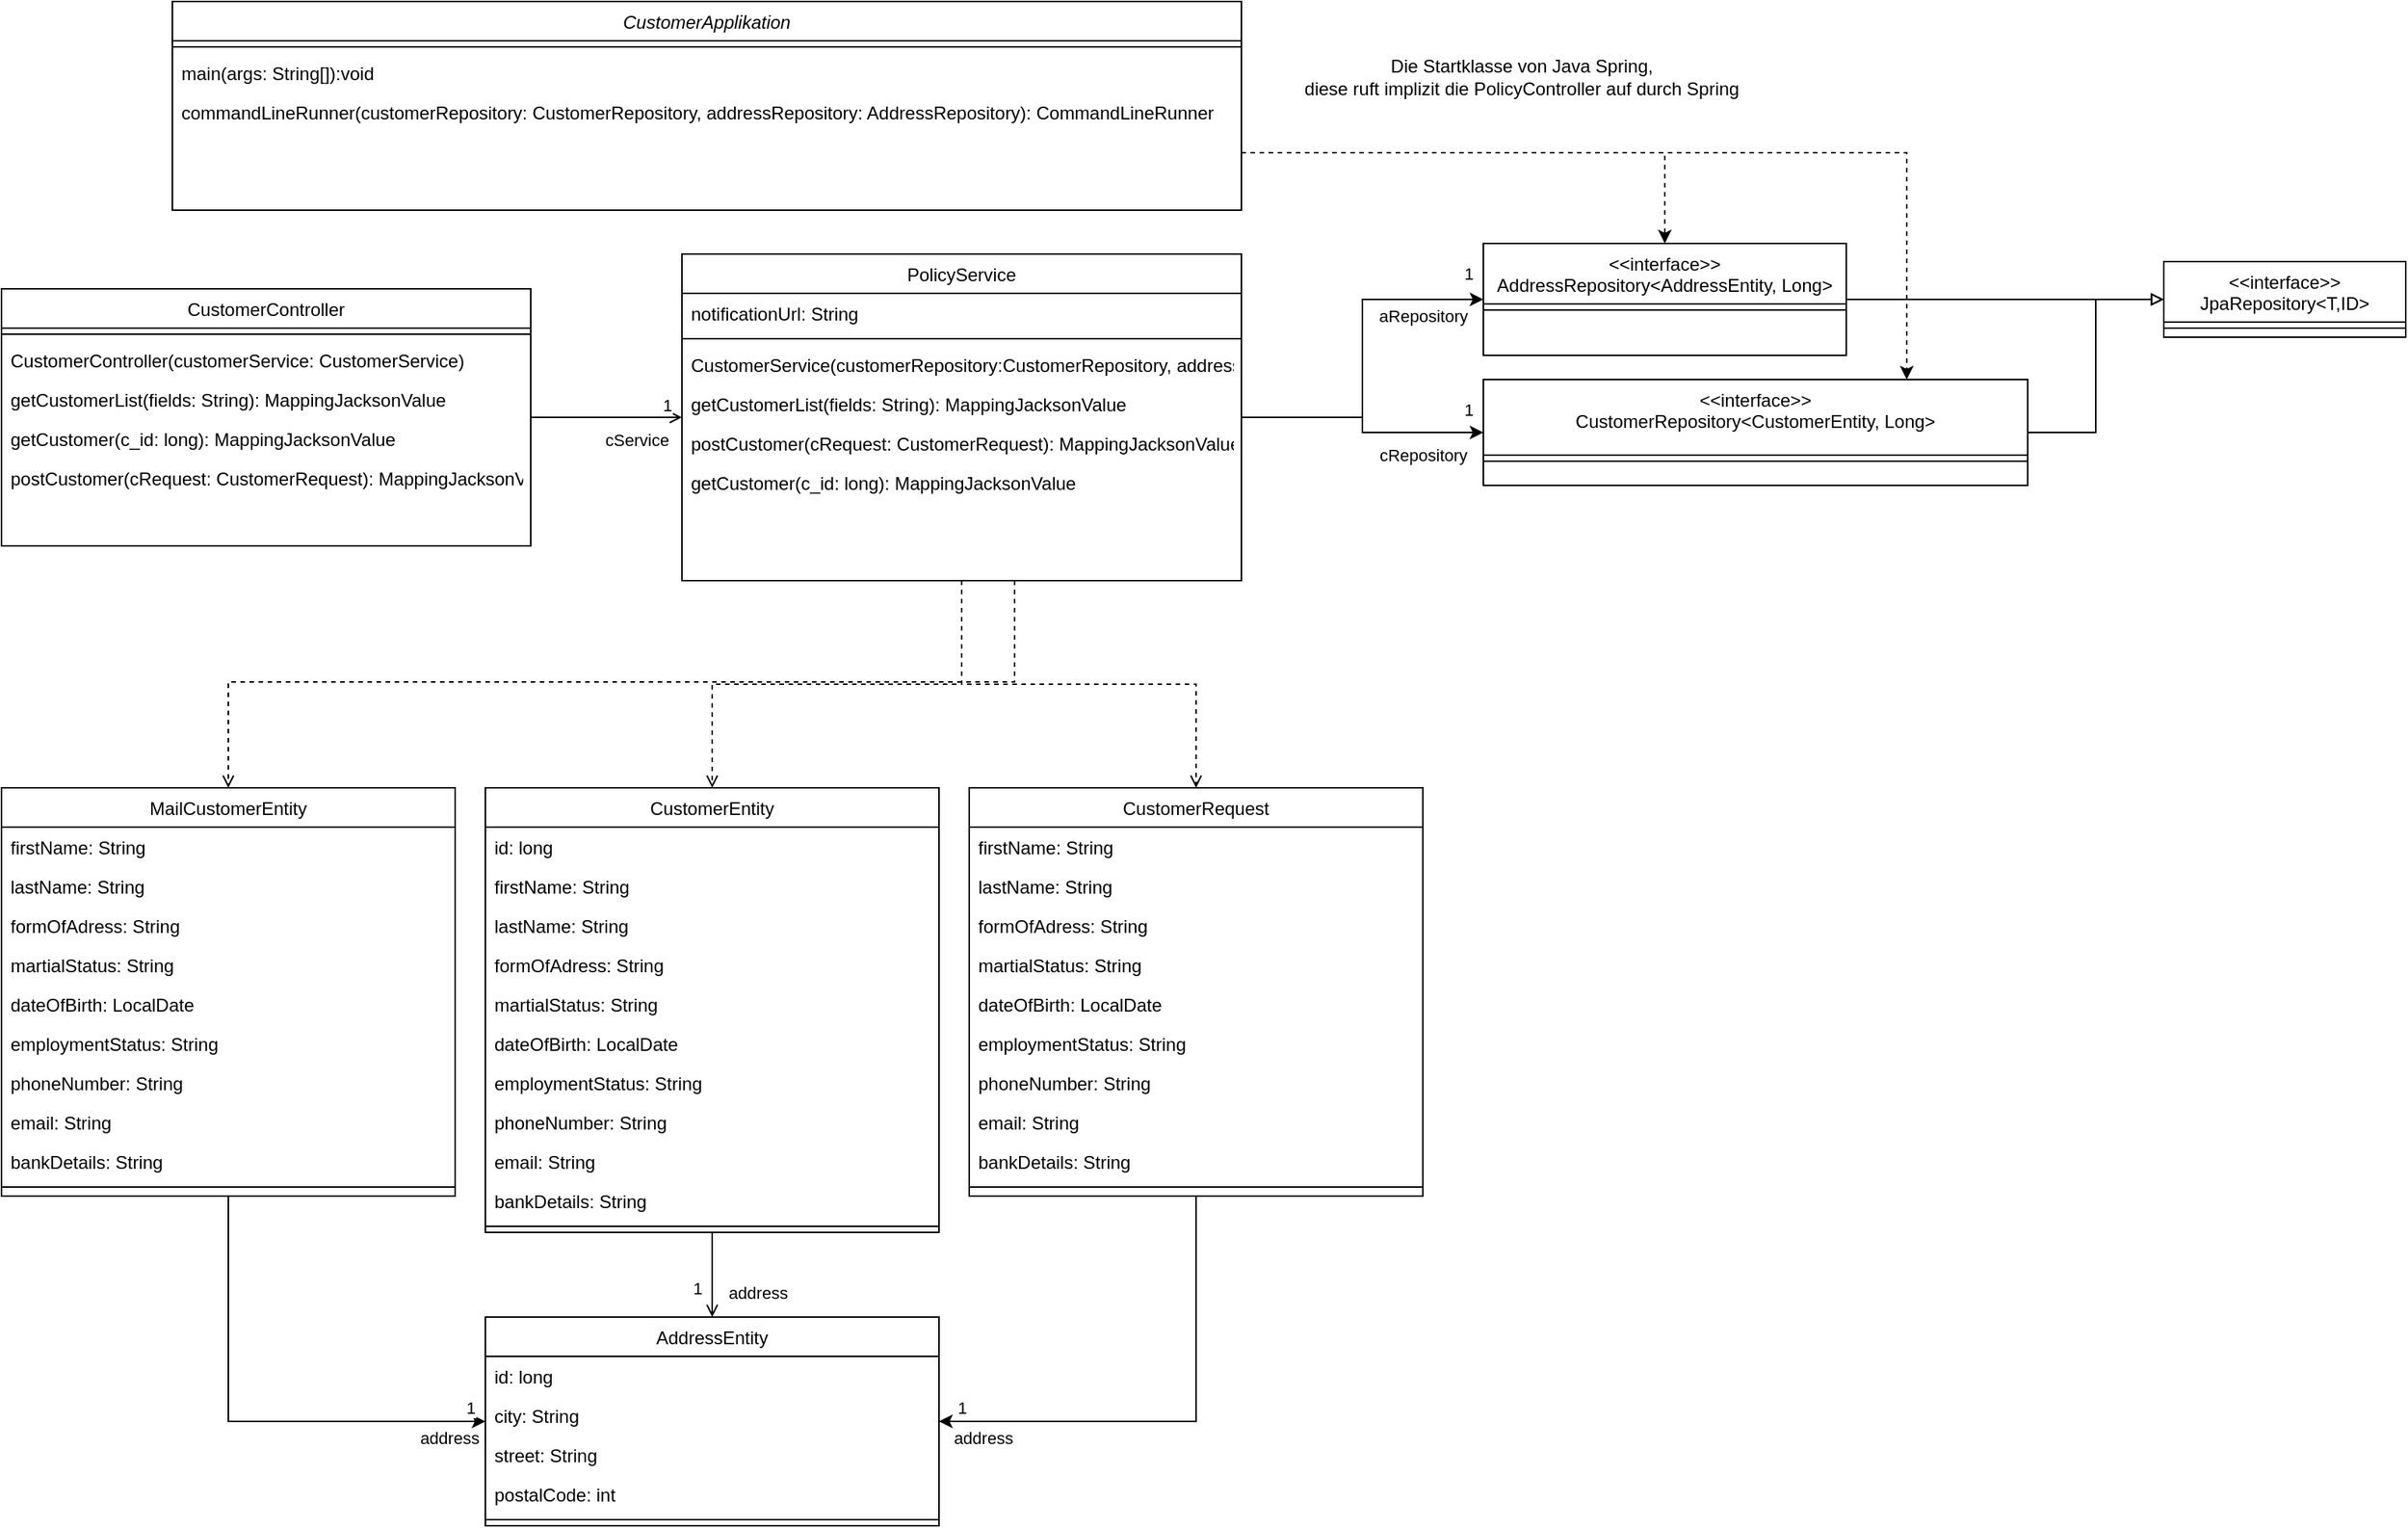 <mxfile version="20.8.10" type="device"><diagram id="C5RBs43oDa-KdzZeNtuy" name="Page-1"><mxGraphModel dx="2074" dy="1197" grid="1" gridSize="10" guides="1" tooltips="1" connect="1" arrows="1" fold="1" page="1" pageScale="1" pageWidth="827" pageHeight="1169" math="0" shadow="0"><root><mxCell id="WIyWlLk6GJQsqaUBKTNV-0"/><mxCell id="WIyWlLk6GJQsqaUBKTNV-1" parent="WIyWlLk6GJQsqaUBKTNV-0"/><mxCell id="a64Dg48uW7_J3_aK23f1-133" style="edgeStyle=orthogonalEdgeStyle;rounded=0;orthogonalLoop=1;jettySize=auto;html=1;dashed=1;" edge="1" parent="WIyWlLk6GJQsqaUBKTNV-1" source="a64Dg48uW7_J3_aK23f1-0" target="a64Dg48uW7_J3_aK23f1-36"><mxGeometry relative="1" as="geometry"><Array as="points"><mxPoint x="1110" y="120"/></Array></mxGeometry></mxCell><mxCell id="a64Dg48uW7_J3_aK23f1-134" style="edgeStyle=orthogonalEdgeStyle;rounded=0;orthogonalLoop=1;jettySize=auto;html=1;dashed=1;" edge="1" parent="WIyWlLk6GJQsqaUBKTNV-1" source="a64Dg48uW7_J3_aK23f1-0" target="a64Dg48uW7_J3_aK23f1-33"><mxGeometry relative="1" as="geometry"><Array as="points"><mxPoint x="1270" y="120"/></Array></mxGeometry></mxCell><mxCell id="a64Dg48uW7_J3_aK23f1-0" value="CustomerApplikation" style="swimlane;fontStyle=2;align=center;verticalAlign=top;childLayout=stackLayout;horizontal=1;startSize=26;horizontalStack=0;resizeParent=1;resizeLast=0;collapsible=1;marginBottom=0;rounded=0;shadow=0;strokeWidth=1;" vertex="1" parent="WIyWlLk6GJQsqaUBKTNV-1"><mxGeometry x="123" y="20" width="707" height="138" as="geometry"><mxRectangle x="230" y="140" width="160" height="26" as="alternateBounds"/></mxGeometry></mxCell><mxCell id="a64Dg48uW7_J3_aK23f1-1" value="" style="line;html=1;strokeWidth=1;align=left;verticalAlign=middle;spacingTop=-1;spacingLeft=3;spacingRight=3;rotatable=0;labelPosition=right;points=[];portConstraint=eastwest;" vertex="1" parent="a64Dg48uW7_J3_aK23f1-0"><mxGeometry y="26" width="707" height="8" as="geometry"/></mxCell><mxCell id="a64Dg48uW7_J3_aK23f1-2" value="main(args: String[]):void" style="text;align=left;verticalAlign=top;spacingLeft=4;spacingRight=4;overflow=hidden;rotatable=0;points=[[0,0.5],[1,0.5]];portConstraint=eastwest;" vertex="1" parent="a64Dg48uW7_J3_aK23f1-0"><mxGeometry y="34" width="707" height="26" as="geometry"/></mxCell><mxCell id="a64Dg48uW7_J3_aK23f1-3" value="commandLineRunner(customerRepository: CustomerRepository, addressRepository: AddressRepository): CommandLineRunner" style="text;align=left;verticalAlign=top;spacingLeft=4;spacingRight=4;overflow=hidden;rotatable=0;points=[[0,0.5],[1,0.5]];portConstraint=eastwest;" vertex="1" parent="a64Dg48uW7_J3_aK23f1-0"><mxGeometry y="60" width="707" height="26" as="geometry"/></mxCell><mxCell id="a64Dg48uW7_J3_aK23f1-4" style="edgeStyle=orthogonalEdgeStyle;rounded=0;orthogonalLoop=1;jettySize=auto;html=1;entryX=0;entryY=0.5;entryDx=0;entryDy=0;endArrow=open;endFill=0;" edge="1" parent="WIyWlLk6GJQsqaUBKTNV-1" source="a64Dg48uW7_J3_aK23f1-7" target="a64Dg48uW7_J3_aK23f1-23"><mxGeometry relative="1" as="geometry"/></mxCell><mxCell id="a64Dg48uW7_J3_aK23f1-5" value="1" style="edgeLabel;html=1;align=center;verticalAlign=middle;resizable=0;points=[];" vertex="1" connectable="0" parent="a64Dg48uW7_J3_aK23f1-4"><mxGeometry x="0.76" y="1" relative="1" as="geometry"><mxPoint x="2" y="-7" as="offset"/></mxGeometry></mxCell><mxCell id="a64Dg48uW7_J3_aK23f1-6" value="cService" style="edgeLabel;html=1;align=center;verticalAlign=middle;resizable=0;points=[];" vertex="1" connectable="0" parent="a64Dg48uW7_J3_aK23f1-4"><mxGeometry x="-0.19" y="2" relative="1" as="geometry"><mxPoint x="29" y="17" as="offset"/></mxGeometry></mxCell><mxCell id="a64Dg48uW7_J3_aK23f1-7" value="CustomerController" style="swimlane;fontStyle=0;align=center;verticalAlign=top;childLayout=stackLayout;horizontal=1;startSize=26;horizontalStack=0;resizeParent=1;resizeLast=0;collapsible=1;marginBottom=0;rounded=0;shadow=0;strokeWidth=1;" vertex="1" parent="WIyWlLk6GJQsqaUBKTNV-1"><mxGeometry x="10" y="210" width="350" height="170" as="geometry"><mxRectangle x="550" y="140" width="160" height="26" as="alternateBounds"/></mxGeometry></mxCell><mxCell id="a64Dg48uW7_J3_aK23f1-8" value="" style="line;html=1;strokeWidth=1;align=left;verticalAlign=middle;spacingTop=-1;spacingLeft=3;spacingRight=3;rotatable=0;labelPosition=right;points=[];portConstraint=eastwest;" vertex="1" parent="a64Dg48uW7_J3_aK23f1-7"><mxGeometry y="26" width="350" height="8" as="geometry"/></mxCell><mxCell id="a64Dg48uW7_J3_aK23f1-9" value="CustomerController(customerService: CustomerService)" style="text;align=left;verticalAlign=top;spacingLeft=4;spacingRight=4;overflow=hidden;rotatable=0;points=[[0,0.5],[1,0.5]];portConstraint=eastwest;" vertex="1" parent="a64Dg48uW7_J3_aK23f1-7"><mxGeometry y="34" width="350" height="26" as="geometry"/></mxCell><mxCell id="a64Dg48uW7_J3_aK23f1-10" value="getCustomerList(fields: String): MappingJacksonValue" style="text;align=left;verticalAlign=top;spacingLeft=4;spacingRight=4;overflow=hidden;rotatable=0;points=[[0,0.5],[1,0.5]];portConstraint=eastwest;" vertex="1" parent="a64Dg48uW7_J3_aK23f1-7"><mxGeometry y="60" width="350" height="26" as="geometry"/></mxCell><mxCell id="a64Dg48uW7_J3_aK23f1-11" value="getCustomer(c_id: long): MappingJacksonValue" style="text;align=left;verticalAlign=top;spacingLeft=4;spacingRight=4;overflow=hidden;rotatable=0;points=[[0,0.5],[1,0.5]];portConstraint=eastwest;" vertex="1" parent="a64Dg48uW7_J3_aK23f1-7"><mxGeometry y="86" width="350" height="26" as="geometry"/></mxCell><mxCell id="a64Dg48uW7_J3_aK23f1-12" value="postCustomer(cRequest: CustomerRequest): MappingJacksonValue" style="text;align=left;verticalAlign=top;spacingLeft=4;spacingRight=4;overflow=hidden;rotatable=0;points=[[0,0.5],[1,0.5]];portConstraint=eastwest;" vertex="1" parent="a64Dg48uW7_J3_aK23f1-7"><mxGeometry y="112" width="350" height="26" as="geometry"/></mxCell><mxCell id="a64Dg48uW7_J3_aK23f1-14" value="Die Startklasse von Java Spring, &lt;br&gt;diese ruft implizit die PolicyController auf durch Spring&lt;br&gt;" style="text;html=1;align=center;verticalAlign=middle;resizable=0;points=[];autosize=1;strokeColor=none;fillColor=none;" vertex="1" parent="WIyWlLk6GJQsqaUBKTNV-1"><mxGeometry x="860" y="50" width="310" height="40" as="geometry"/></mxCell><mxCell id="a64Dg48uW7_J3_aK23f1-15" style="edgeStyle=orthogonalEdgeStyle;rounded=0;orthogonalLoop=1;jettySize=auto;html=1;" edge="1" parent="WIyWlLk6GJQsqaUBKTNV-1" source="a64Dg48uW7_J3_aK23f1-23" target="a64Dg48uW7_J3_aK23f1-33"><mxGeometry relative="1" as="geometry"/></mxCell><mxCell id="a64Dg48uW7_J3_aK23f1-16" value="cRepository" style="edgeLabel;html=1;align=center;verticalAlign=middle;resizable=0;points=[];" vertex="1" connectable="0" parent="a64Dg48uW7_J3_aK23f1-15"><mxGeometry x="0.409" y="1" relative="1" as="geometry"><mxPoint x="10" y="16" as="offset"/></mxGeometry></mxCell><mxCell id="a64Dg48uW7_J3_aK23f1-17" value="1" style="edgeLabel;html=1;align=center;verticalAlign=middle;resizable=0;points=[];" vertex="1" connectable="0" parent="a64Dg48uW7_J3_aK23f1-15"><mxGeometry x="0.691" y="2" relative="1" as="geometry"><mxPoint x="16" y="-13" as="offset"/></mxGeometry></mxCell><mxCell id="a64Dg48uW7_J3_aK23f1-18" style="edgeStyle=orthogonalEdgeStyle;rounded=0;orthogonalLoop=1;jettySize=auto;html=1;endArrow=open;endFill=0;dashed=1;" edge="1" parent="WIyWlLk6GJQsqaUBKTNV-1" source="a64Dg48uW7_J3_aK23f1-23" target="a64Dg48uW7_J3_aK23f1-153"><mxGeometry relative="1" as="geometry"><Array as="points"><mxPoint x="680" y="470"/><mxPoint x="160" y="470"/></Array><mxPoint x="160.034" y="540" as="targetPoint"/></mxGeometry></mxCell><mxCell id="a64Dg48uW7_J3_aK23f1-19" style="edgeStyle=orthogonalEdgeStyle;rounded=0;orthogonalLoop=1;jettySize=auto;html=1;dashed=1;endArrow=open;endFill=0;" edge="1" parent="WIyWlLk6GJQsqaUBKTNV-1" source="a64Dg48uW7_J3_aK23f1-23" target="a64Dg48uW7_J3_aK23f1-52"><mxGeometry relative="1" as="geometry"/></mxCell><mxCell id="a64Dg48uW7_J3_aK23f1-20" style="edgeStyle=orthogonalEdgeStyle;rounded=0;orthogonalLoop=1;jettySize=auto;html=1;dashed=1;endArrow=open;endFill=0;" edge="1" parent="WIyWlLk6GJQsqaUBKTNV-1" source="a64Dg48uW7_J3_aK23f1-23" target="a64Dg48uW7_J3_aK23f1-141"><mxGeometry relative="1" as="geometry"><mxPoint x="800" y="540" as="targetPoint"/></mxGeometry></mxCell><mxCell id="a64Dg48uW7_J3_aK23f1-23" value="PolicyService" style="swimlane;fontStyle=0;align=center;verticalAlign=top;childLayout=stackLayout;horizontal=1;startSize=26;horizontalStack=0;resizeParent=1;resizeLast=0;collapsible=1;marginBottom=0;rounded=0;shadow=0;strokeWidth=1;" vertex="1" parent="WIyWlLk6GJQsqaUBKTNV-1"><mxGeometry x="460" y="187" width="370" height="216" as="geometry"><mxRectangle x="550" y="140" width="160" height="26" as="alternateBounds"/></mxGeometry></mxCell><mxCell id="a64Dg48uW7_J3_aK23f1-25" value="notificationUrl: String" style="text;align=left;verticalAlign=top;spacingLeft=4;spacingRight=4;overflow=hidden;rotatable=0;points=[[0,0.5],[1,0.5]];portConstraint=eastwest;" vertex="1" parent="a64Dg48uW7_J3_aK23f1-23"><mxGeometry y="26" width="370" height="26" as="geometry"/></mxCell><mxCell id="a64Dg48uW7_J3_aK23f1-26" value="" style="line;html=1;strokeWidth=1;align=left;verticalAlign=middle;spacingTop=-1;spacingLeft=3;spacingRight=3;rotatable=0;labelPosition=right;points=[];portConstraint=eastwest;" vertex="1" parent="a64Dg48uW7_J3_aK23f1-23"><mxGeometry y="52" width="370" height="8" as="geometry"/></mxCell><mxCell id="a64Dg48uW7_J3_aK23f1-27" value="CustomerService(customerRepository:CustomerRepository, addressRepository:AddressRepository)" style="text;align=left;verticalAlign=top;spacingLeft=4;spacingRight=4;overflow=hidden;rotatable=0;points=[[0,0.5],[1,0.5]];portConstraint=eastwest;" vertex="1" parent="a64Dg48uW7_J3_aK23f1-23"><mxGeometry y="60" width="370" height="26" as="geometry"/></mxCell><mxCell id="a64Dg48uW7_J3_aK23f1-136" value="getCustomerList(fields: String): MappingJacksonValue" style="text;align=left;verticalAlign=top;spacingLeft=4;spacingRight=4;overflow=hidden;rotatable=0;points=[[0,0.5],[1,0.5]];portConstraint=eastwest;" vertex="1" parent="a64Dg48uW7_J3_aK23f1-23"><mxGeometry y="86" width="370" height="26" as="geometry"/></mxCell><mxCell id="a64Dg48uW7_J3_aK23f1-138" value="postCustomer(cRequest: CustomerRequest): MappingJacksonValue" style="text;align=left;verticalAlign=top;spacingLeft=4;spacingRight=4;overflow=hidden;rotatable=0;points=[[0,0.5],[1,0.5]];portConstraint=eastwest;" vertex="1" parent="a64Dg48uW7_J3_aK23f1-23"><mxGeometry y="112" width="370" height="26" as="geometry"/></mxCell><mxCell id="a64Dg48uW7_J3_aK23f1-137" value="getCustomer(c_id: long): MappingJacksonValue" style="text;align=left;verticalAlign=top;spacingLeft=4;spacingRight=4;overflow=hidden;rotatable=0;points=[[0,0.5],[1,0.5]];portConstraint=eastwest;" vertex="1" parent="a64Dg48uW7_J3_aK23f1-23"><mxGeometry y="138" width="370" height="26" as="geometry"/></mxCell><mxCell id="a64Dg48uW7_J3_aK23f1-32" style="edgeStyle=orthogonalEdgeStyle;rounded=0;orthogonalLoop=1;jettySize=auto;html=1;entryX=0;entryY=0.5;entryDx=0;entryDy=0;endArrow=block;endFill=0;" edge="1" parent="WIyWlLk6GJQsqaUBKTNV-1" source="a64Dg48uW7_J3_aK23f1-33" target="a64Dg48uW7_J3_aK23f1-42"><mxGeometry relative="1" as="geometry"/></mxCell><mxCell id="a64Dg48uW7_J3_aK23f1-33" value="&lt;&lt;interface&gt;&gt;&#10;CustomerRepository&lt;CustomerEntity, Long&gt;" style="swimlane;fontStyle=0;align=center;verticalAlign=top;childLayout=stackLayout;horizontal=1;startSize=50;horizontalStack=0;resizeParent=1;resizeLast=0;collapsible=1;marginBottom=0;rounded=0;shadow=0;strokeWidth=1;" vertex="1" parent="WIyWlLk6GJQsqaUBKTNV-1"><mxGeometry x="990" y="270" width="360" height="70" as="geometry"><mxRectangle x="550" y="140" width="160" height="26" as="alternateBounds"/></mxGeometry></mxCell><mxCell id="a64Dg48uW7_J3_aK23f1-34" value="" style="line;html=1;strokeWidth=1;align=left;verticalAlign=middle;spacingTop=-1;spacingLeft=3;spacingRight=3;rotatable=0;labelPosition=right;points=[];portConstraint=eastwest;" vertex="1" parent="a64Dg48uW7_J3_aK23f1-33"><mxGeometry y="50" width="360" height="8" as="geometry"/></mxCell><mxCell id="a64Dg48uW7_J3_aK23f1-35" style="edgeStyle=orthogonalEdgeStyle;rounded=0;orthogonalLoop=1;jettySize=auto;html=1;endArrow=block;endFill=0;" edge="1" parent="WIyWlLk6GJQsqaUBKTNV-1" source="a64Dg48uW7_J3_aK23f1-36" target="a64Dg48uW7_J3_aK23f1-42"><mxGeometry relative="1" as="geometry"/></mxCell><mxCell id="a64Dg48uW7_J3_aK23f1-36" value="&lt;&lt;interface&gt;&gt;&#10;AddressRepository&lt;AddressEntity, Long&gt;" style="swimlane;fontStyle=0;align=center;verticalAlign=top;childLayout=stackLayout;horizontal=1;startSize=40;horizontalStack=0;resizeParent=1;resizeLast=0;collapsible=1;marginBottom=0;rounded=0;shadow=0;strokeWidth=1;" vertex="1" parent="WIyWlLk6GJQsqaUBKTNV-1"><mxGeometry x="990" y="180" width="240" height="74" as="geometry"><mxRectangle x="550" y="140" width="160" height="26" as="alternateBounds"/></mxGeometry></mxCell><mxCell id="a64Dg48uW7_J3_aK23f1-37" value="" style="line;html=1;strokeWidth=1;align=left;verticalAlign=middle;spacingTop=-1;spacingLeft=3;spacingRight=3;rotatable=0;labelPosition=right;points=[];portConstraint=eastwest;" vertex="1" parent="a64Dg48uW7_J3_aK23f1-36"><mxGeometry y="40" width="240" height="8" as="geometry"/></mxCell><mxCell id="a64Dg48uW7_J3_aK23f1-39" style="edgeStyle=orthogonalEdgeStyle;rounded=0;orthogonalLoop=1;jettySize=auto;html=1;" edge="1" parent="WIyWlLk6GJQsqaUBKTNV-1" source="a64Dg48uW7_J3_aK23f1-23" target="a64Dg48uW7_J3_aK23f1-36"><mxGeometry relative="1" as="geometry"><mxPoint x="990" y="127.0" as="targetPoint"/></mxGeometry></mxCell><mxCell id="a64Dg48uW7_J3_aK23f1-40" value="aRepository" style="edgeLabel;html=1;align=center;verticalAlign=middle;resizable=0;points=[];" vertex="1" connectable="0" parent="a64Dg48uW7_J3_aK23f1-39"><mxGeometry x="0.789" y="1" relative="1" as="geometry"><mxPoint x="-15" y="12" as="offset"/></mxGeometry></mxCell><mxCell id="a64Dg48uW7_J3_aK23f1-41" value="1" style="edgeLabel;html=1;align=center;verticalAlign=middle;resizable=0;points=[];" vertex="1" connectable="0" parent="a64Dg48uW7_J3_aK23f1-39"><mxGeometry x="0.842" relative="1" as="geometry"><mxPoint x="9" y="-17" as="offset"/></mxGeometry></mxCell><mxCell id="a64Dg48uW7_J3_aK23f1-42" value="&lt;&lt;interface&gt;&gt;&#10;JpaRepository&lt;T,ID&gt;" style="swimlane;fontStyle=0;align=center;verticalAlign=top;childLayout=stackLayout;horizontal=1;startSize=40;horizontalStack=0;resizeParent=1;resizeLast=0;collapsible=1;marginBottom=0;rounded=0;shadow=0;strokeWidth=1;" vertex="1" parent="WIyWlLk6GJQsqaUBKTNV-1"><mxGeometry x="1440" y="192" width="160" height="50" as="geometry"><mxRectangle x="550" y="140" width="160" height="26" as="alternateBounds"/></mxGeometry></mxCell><mxCell id="a64Dg48uW7_J3_aK23f1-43" value="" style="line;html=1;strokeWidth=1;align=left;verticalAlign=middle;spacingTop=-1;spacingLeft=3;spacingRight=3;rotatable=0;labelPosition=right;points=[];portConstraint=eastwest;" vertex="1" parent="a64Dg48uW7_J3_aK23f1-42"><mxGeometry y="40" width="160" height="8" as="geometry"/></mxCell><mxCell id="a64Dg48uW7_J3_aK23f1-44" value="AddressEntity" style="swimlane;fontStyle=0;align=center;verticalAlign=top;childLayout=stackLayout;horizontal=1;startSize=26;horizontalStack=0;resizeParent=1;resizeLast=0;collapsible=1;marginBottom=0;rounded=0;shadow=0;strokeWidth=1;" vertex="1" parent="WIyWlLk6GJQsqaUBKTNV-1"><mxGeometry x="330" y="890" width="300" height="138" as="geometry"><mxRectangle x="550" y="140" width="160" height="26" as="alternateBounds"/></mxGeometry></mxCell><mxCell id="a64Dg48uW7_J3_aK23f1-45" value="id: long" style="text;align=left;verticalAlign=top;spacingLeft=4;spacingRight=4;overflow=hidden;rotatable=0;points=[[0,0.5],[1,0.5]];portConstraint=eastwest;" vertex="1" parent="a64Dg48uW7_J3_aK23f1-44"><mxGeometry y="26" width="300" height="26" as="geometry"/></mxCell><mxCell id="a64Dg48uW7_J3_aK23f1-140" value="city: String" style="text;align=left;verticalAlign=top;spacingLeft=4;spacingRight=4;overflow=hidden;rotatable=0;points=[[0,0.5],[1,0.5]];portConstraint=eastwest;" vertex="1" parent="a64Dg48uW7_J3_aK23f1-44"><mxGeometry y="52" width="300" height="26" as="geometry"/></mxCell><mxCell id="a64Dg48uW7_J3_aK23f1-46" value="street: String" style="text;align=left;verticalAlign=top;spacingLeft=4;spacingRight=4;overflow=hidden;rotatable=0;points=[[0,0.5],[1,0.5]];portConstraint=eastwest;" vertex="1" parent="a64Dg48uW7_J3_aK23f1-44"><mxGeometry y="78" width="300" height="26" as="geometry"/></mxCell><mxCell id="a64Dg48uW7_J3_aK23f1-47" value="postalCode: int" style="text;align=left;verticalAlign=top;spacingLeft=4;spacingRight=4;overflow=hidden;rotatable=0;points=[[0,0.5],[1,0.5]];portConstraint=eastwest;" vertex="1" parent="a64Dg48uW7_J3_aK23f1-44"><mxGeometry y="104" width="300" height="26" as="geometry"/></mxCell><mxCell id="a64Dg48uW7_J3_aK23f1-48" value="" style="line;html=1;strokeWidth=1;align=left;verticalAlign=middle;spacingTop=-1;spacingLeft=3;spacingRight=3;rotatable=0;labelPosition=right;points=[];portConstraint=eastwest;" vertex="1" parent="a64Dg48uW7_J3_aK23f1-44"><mxGeometry y="130" width="300" height="8" as="geometry"/></mxCell><mxCell id="a64Dg48uW7_J3_aK23f1-49" style="edgeStyle=orthogonalEdgeStyle;rounded=0;orthogonalLoop=1;jettySize=auto;html=1;endArrow=open;endFill=0;" edge="1" parent="WIyWlLk6GJQsqaUBKTNV-1" source="a64Dg48uW7_J3_aK23f1-52" target="a64Dg48uW7_J3_aK23f1-44"><mxGeometry relative="1" as="geometry"/></mxCell><mxCell id="a64Dg48uW7_J3_aK23f1-50" value="1" style="edgeLabel;html=1;align=center;verticalAlign=middle;resizable=0;points=[];" vertex="1" connectable="0" parent="a64Dg48uW7_J3_aK23f1-49"><mxGeometry x="0.796" relative="1" as="geometry"><mxPoint x="-10" y="-14" as="offset"/></mxGeometry></mxCell><mxCell id="a64Dg48uW7_J3_aK23f1-51" value="address" style="edgeLabel;html=1;align=center;verticalAlign=middle;resizable=0;points=[];" vertex="1" connectable="0" parent="a64Dg48uW7_J3_aK23f1-49"><mxGeometry x="0.727" relative="1" as="geometry"><mxPoint x="30" y="-9" as="offset"/></mxGeometry></mxCell><mxCell id="a64Dg48uW7_J3_aK23f1-52" value="CustomerEntity" style="swimlane;fontStyle=0;align=center;verticalAlign=top;childLayout=stackLayout;horizontal=1;startSize=26;horizontalStack=0;resizeParent=1;resizeLast=0;collapsible=1;marginBottom=0;rounded=0;shadow=0;strokeWidth=1;" vertex="1" parent="WIyWlLk6GJQsqaUBKTNV-1"><mxGeometry x="330" y="540" width="300" height="294" as="geometry"><mxRectangle x="550" y="140" width="160" height="26" as="alternateBounds"/></mxGeometry></mxCell><mxCell id="a64Dg48uW7_J3_aK23f1-139" value="id: long" style="text;align=left;verticalAlign=top;spacingLeft=4;spacingRight=4;overflow=hidden;rotatable=0;points=[[0,0.5],[1,0.5]];portConstraint=eastwest;" vertex="1" parent="a64Dg48uW7_J3_aK23f1-52"><mxGeometry y="26" width="300" height="26" as="geometry"/></mxCell><mxCell id="a64Dg48uW7_J3_aK23f1-53" value="firstName: String" style="text;align=left;verticalAlign=top;spacingLeft=4;spacingRight=4;overflow=hidden;rotatable=0;points=[[0,0.5],[1,0.5]];portConstraint=eastwest;" vertex="1" parent="a64Dg48uW7_J3_aK23f1-52"><mxGeometry y="52" width="300" height="26" as="geometry"/></mxCell><mxCell id="a64Dg48uW7_J3_aK23f1-54" value="lastName: String" style="text;align=left;verticalAlign=top;spacingLeft=4;spacingRight=4;overflow=hidden;rotatable=0;points=[[0,0.5],[1,0.5]];portConstraint=eastwest;" vertex="1" parent="a64Dg48uW7_J3_aK23f1-52"><mxGeometry y="78" width="300" height="26" as="geometry"/></mxCell><mxCell id="a64Dg48uW7_J3_aK23f1-55" value="formOfAdress: String" style="text;align=left;verticalAlign=top;spacingLeft=4;spacingRight=4;overflow=hidden;rotatable=0;points=[[0,0.5],[1,0.5]];portConstraint=eastwest;" vertex="1" parent="a64Dg48uW7_J3_aK23f1-52"><mxGeometry y="104" width="300" height="26" as="geometry"/></mxCell><mxCell id="a64Dg48uW7_J3_aK23f1-56" value="martialStatus: String" style="text;align=left;verticalAlign=top;spacingLeft=4;spacingRight=4;overflow=hidden;rotatable=0;points=[[0,0.5],[1,0.5]];portConstraint=eastwest;" vertex="1" parent="a64Dg48uW7_J3_aK23f1-52"><mxGeometry y="130" width="300" height="26" as="geometry"/></mxCell><mxCell id="a64Dg48uW7_J3_aK23f1-57" value="dateOfBirth: LocalDate" style="text;align=left;verticalAlign=top;spacingLeft=4;spacingRight=4;overflow=hidden;rotatable=0;points=[[0,0.5],[1,0.5]];portConstraint=eastwest;" vertex="1" parent="a64Dg48uW7_J3_aK23f1-52"><mxGeometry y="156" width="300" height="26" as="geometry"/></mxCell><mxCell id="a64Dg48uW7_J3_aK23f1-58" value="employmentStatus: String" style="text;align=left;verticalAlign=top;spacingLeft=4;spacingRight=4;overflow=hidden;rotatable=0;points=[[0,0.5],[1,0.5]];portConstraint=eastwest;" vertex="1" parent="a64Dg48uW7_J3_aK23f1-52"><mxGeometry y="182" width="300" height="26" as="geometry"/></mxCell><mxCell id="a64Dg48uW7_J3_aK23f1-59" value="phoneNumber: String" style="text;align=left;verticalAlign=top;spacingLeft=4;spacingRight=4;overflow=hidden;rotatable=0;points=[[0,0.5],[1,0.5]];portConstraint=eastwest;" vertex="1" parent="a64Dg48uW7_J3_aK23f1-52"><mxGeometry y="208" width="300" height="26" as="geometry"/></mxCell><mxCell id="a64Dg48uW7_J3_aK23f1-60" value="email: String" style="text;align=left;verticalAlign=top;spacingLeft=4;spacingRight=4;overflow=hidden;rotatable=0;points=[[0,0.5],[1,0.5]];portConstraint=eastwest;" vertex="1" parent="a64Dg48uW7_J3_aK23f1-52"><mxGeometry y="234" width="300" height="26" as="geometry"/></mxCell><mxCell id="a64Dg48uW7_J3_aK23f1-61" value="bankDetails: String" style="text;align=left;verticalAlign=top;spacingLeft=4;spacingRight=4;overflow=hidden;rotatable=0;points=[[0,0.5],[1,0.5]];portConstraint=eastwest;" vertex="1" parent="a64Dg48uW7_J3_aK23f1-52"><mxGeometry y="260" width="300" height="26" as="geometry"/></mxCell><mxCell id="a64Dg48uW7_J3_aK23f1-62" value="" style="line;html=1;strokeWidth=1;align=left;verticalAlign=middle;spacingTop=-1;spacingLeft=3;spacingRight=3;rotatable=0;labelPosition=right;points=[];portConstraint=eastwest;" vertex="1" parent="a64Dg48uW7_J3_aK23f1-52"><mxGeometry y="286" width="300" height="8" as="geometry"/></mxCell><mxCell id="a64Dg48uW7_J3_aK23f1-165" style="edgeStyle=orthogonalEdgeStyle;rounded=0;orthogonalLoop=1;jettySize=auto;html=1;" edge="1" parent="WIyWlLk6GJQsqaUBKTNV-1" source="a64Dg48uW7_J3_aK23f1-141" target="a64Dg48uW7_J3_aK23f1-44"><mxGeometry relative="1" as="geometry"><Array as="points"><mxPoint x="800" y="959"/></Array></mxGeometry></mxCell><mxCell id="a64Dg48uW7_J3_aK23f1-166" value="1" style="edgeLabel;html=1;align=center;verticalAlign=middle;resizable=0;points=[];" vertex="1" connectable="0" parent="a64Dg48uW7_J3_aK23f1-165"><mxGeometry x="0.882" y="-2" relative="1" as="geometry"><mxPoint x="-4" y="-7" as="offset"/></mxGeometry></mxCell><mxCell id="a64Dg48uW7_J3_aK23f1-167" value="address" style="edgeLabel;html=1;align=center;verticalAlign=middle;resizable=0;points=[];" vertex="1" connectable="0" parent="a64Dg48uW7_J3_aK23f1-165"><mxGeometry x="0.817" relative="1" as="geometry"><mxPoint y="11" as="offset"/></mxGeometry></mxCell><mxCell id="a64Dg48uW7_J3_aK23f1-141" value="CustomerRequest" style="swimlane;fontStyle=0;align=center;verticalAlign=top;childLayout=stackLayout;horizontal=1;startSize=26;horizontalStack=0;resizeParent=1;resizeLast=0;collapsible=1;marginBottom=0;rounded=0;shadow=0;strokeWidth=1;" vertex="1" parent="WIyWlLk6GJQsqaUBKTNV-1"><mxGeometry x="650" y="540" width="300" height="270" as="geometry"><mxRectangle x="550" y="140" width="160" height="26" as="alternateBounds"/></mxGeometry></mxCell><mxCell id="a64Dg48uW7_J3_aK23f1-143" value="firstName: String" style="text;align=left;verticalAlign=top;spacingLeft=4;spacingRight=4;overflow=hidden;rotatable=0;points=[[0,0.5],[1,0.5]];portConstraint=eastwest;" vertex="1" parent="a64Dg48uW7_J3_aK23f1-141"><mxGeometry y="26" width="300" height="26" as="geometry"/></mxCell><mxCell id="a64Dg48uW7_J3_aK23f1-144" value="lastName: String" style="text;align=left;verticalAlign=top;spacingLeft=4;spacingRight=4;overflow=hidden;rotatable=0;points=[[0,0.5],[1,0.5]];portConstraint=eastwest;" vertex="1" parent="a64Dg48uW7_J3_aK23f1-141"><mxGeometry y="52" width="300" height="26" as="geometry"/></mxCell><mxCell id="a64Dg48uW7_J3_aK23f1-145" value="formOfAdress: String" style="text;align=left;verticalAlign=top;spacingLeft=4;spacingRight=4;overflow=hidden;rotatable=0;points=[[0,0.5],[1,0.5]];portConstraint=eastwest;" vertex="1" parent="a64Dg48uW7_J3_aK23f1-141"><mxGeometry y="78" width="300" height="26" as="geometry"/></mxCell><mxCell id="a64Dg48uW7_J3_aK23f1-146" value="martialStatus: String" style="text;align=left;verticalAlign=top;spacingLeft=4;spacingRight=4;overflow=hidden;rotatable=0;points=[[0,0.5],[1,0.5]];portConstraint=eastwest;" vertex="1" parent="a64Dg48uW7_J3_aK23f1-141"><mxGeometry y="104" width="300" height="26" as="geometry"/></mxCell><mxCell id="a64Dg48uW7_J3_aK23f1-147" value="dateOfBirth: LocalDate" style="text;align=left;verticalAlign=top;spacingLeft=4;spacingRight=4;overflow=hidden;rotatable=0;points=[[0,0.5],[1,0.5]];portConstraint=eastwest;" vertex="1" parent="a64Dg48uW7_J3_aK23f1-141"><mxGeometry y="130" width="300" height="26" as="geometry"/></mxCell><mxCell id="a64Dg48uW7_J3_aK23f1-148" value="employmentStatus: String" style="text;align=left;verticalAlign=top;spacingLeft=4;spacingRight=4;overflow=hidden;rotatable=0;points=[[0,0.5],[1,0.5]];portConstraint=eastwest;" vertex="1" parent="a64Dg48uW7_J3_aK23f1-141"><mxGeometry y="156" width="300" height="26" as="geometry"/></mxCell><mxCell id="a64Dg48uW7_J3_aK23f1-149" value="phoneNumber: String" style="text;align=left;verticalAlign=top;spacingLeft=4;spacingRight=4;overflow=hidden;rotatable=0;points=[[0,0.5],[1,0.5]];portConstraint=eastwest;" vertex="1" parent="a64Dg48uW7_J3_aK23f1-141"><mxGeometry y="182" width="300" height="26" as="geometry"/></mxCell><mxCell id="a64Dg48uW7_J3_aK23f1-150" value="email: String" style="text;align=left;verticalAlign=top;spacingLeft=4;spacingRight=4;overflow=hidden;rotatable=0;points=[[0,0.5],[1,0.5]];portConstraint=eastwest;" vertex="1" parent="a64Dg48uW7_J3_aK23f1-141"><mxGeometry y="208" width="300" height="26" as="geometry"/></mxCell><mxCell id="a64Dg48uW7_J3_aK23f1-151" value="bankDetails: String" style="text;align=left;verticalAlign=top;spacingLeft=4;spacingRight=4;overflow=hidden;rotatable=0;points=[[0,0.5],[1,0.5]];portConstraint=eastwest;" vertex="1" parent="a64Dg48uW7_J3_aK23f1-141"><mxGeometry y="234" width="300" height="26" as="geometry"/></mxCell><mxCell id="a64Dg48uW7_J3_aK23f1-152" value="" style="line;html=1;strokeWidth=1;align=left;verticalAlign=middle;spacingTop=-1;spacingLeft=3;spacingRight=3;rotatable=0;labelPosition=right;points=[];portConstraint=eastwest;" vertex="1" parent="a64Dg48uW7_J3_aK23f1-141"><mxGeometry y="260" width="300" height="8" as="geometry"/></mxCell><mxCell id="a64Dg48uW7_J3_aK23f1-164" style="edgeStyle=orthogonalEdgeStyle;rounded=0;orthogonalLoop=1;jettySize=auto;html=1;" edge="1" parent="WIyWlLk6GJQsqaUBKTNV-1" source="a64Dg48uW7_J3_aK23f1-153" target="a64Dg48uW7_J3_aK23f1-44"><mxGeometry relative="1" as="geometry"><Array as="points"><mxPoint x="160" y="959"/></Array></mxGeometry></mxCell><mxCell id="a64Dg48uW7_J3_aK23f1-168" value="1" style="edgeLabel;html=1;align=center;verticalAlign=middle;resizable=0;points=[];" vertex="1" connectable="0" parent="a64Dg48uW7_J3_aK23f1-164"><mxGeometry x="0.85" y="-1" relative="1" as="geometry"><mxPoint x="14" y="-10" as="offset"/></mxGeometry></mxCell><mxCell id="a64Dg48uW7_J3_aK23f1-169" value="address" style="edgeLabel;html=1;align=center;verticalAlign=middle;resizable=0;points=[];" vertex="1" connectable="0" parent="a64Dg48uW7_J3_aK23f1-164"><mxGeometry x="0.85" y="2" relative="1" as="geometry"><mxPoint y="13" as="offset"/></mxGeometry></mxCell><mxCell id="a64Dg48uW7_J3_aK23f1-153" value="MailCustomerEntity" style="swimlane;fontStyle=0;align=center;verticalAlign=top;childLayout=stackLayout;horizontal=1;startSize=26;horizontalStack=0;resizeParent=1;resizeLast=0;collapsible=1;marginBottom=0;rounded=0;shadow=0;strokeWidth=1;" vertex="1" parent="WIyWlLk6GJQsqaUBKTNV-1"><mxGeometry x="10" y="540" width="300" height="270" as="geometry"><mxRectangle x="550" y="140" width="160" height="26" as="alternateBounds"/></mxGeometry></mxCell><mxCell id="a64Dg48uW7_J3_aK23f1-154" value="firstName: String" style="text;align=left;verticalAlign=top;spacingLeft=4;spacingRight=4;overflow=hidden;rotatable=0;points=[[0,0.5],[1,0.5]];portConstraint=eastwest;" vertex="1" parent="a64Dg48uW7_J3_aK23f1-153"><mxGeometry y="26" width="300" height="26" as="geometry"/></mxCell><mxCell id="a64Dg48uW7_J3_aK23f1-155" value="lastName: String" style="text;align=left;verticalAlign=top;spacingLeft=4;spacingRight=4;overflow=hidden;rotatable=0;points=[[0,0.5],[1,0.5]];portConstraint=eastwest;" vertex="1" parent="a64Dg48uW7_J3_aK23f1-153"><mxGeometry y="52" width="300" height="26" as="geometry"/></mxCell><mxCell id="a64Dg48uW7_J3_aK23f1-156" value="formOfAdress: String" style="text;align=left;verticalAlign=top;spacingLeft=4;spacingRight=4;overflow=hidden;rotatable=0;points=[[0,0.5],[1,0.5]];portConstraint=eastwest;" vertex="1" parent="a64Dg48uW7_J3_aK23f1-153"><mxGeometry y="78" width="300" height="26" as="geometry"/></mxCell><mxCell id="a64Dg48uW7_J3_aK23f1-157" value="martialStatus: String" style="text;align=left;verticalAlign=top;spacingLeft=4;spacingRight=4;overflow=hidden;rotatable=0;points=[[0,0.5],[1,0.5]];portConstraint=eastwest;" vertex="1" parent="a64Dg48uW7_J3_aK23f1-153"><mxGeometry y="104" width="300" height="26" as="geometry"/></mxCell><mxCell id="a64Dg48uW7_J3_aK23f1-158" value="dateOfBirth: LocalDate" style="text;align=left;verticalAlign=top;spacingLeft=4;spacingRight=4;overflow=hidden;rotatable=0;points=[[0,0.5],[1,0.5]];portConstraint=eastwest;" vertex="1" parent="a64Dg48uW7_J3_aK23f1-153"><mxGeometry y="130" width="300" height="26" as="geometry"/></mxCell><mxCell id="a64Dg48uW7_J3_aK23f1-159" value="employmentStatus: String" style="text;align=left;verticalAlign=top;spacingLeft=4;spacingRight=4;overflow=hidden;rotatable=0;points=[[0,0.5],[1,0.5]];portConstraint=eastwest;" vertex="1" parent="a64Dg48uW7_J3_aK23f1-153"><mxGeometry y="156" width="300" height="26" as="geometry"/></mxCell><mxCell id="a64Dg48uW7_J3_aK23f1-160" value="phoneNumber: String" style="text;align=left;verticalAlign=top;spacingLeft=4;spacingRight=4;overflow=hidden;rotatable=0;points=[[0,0.5],[1,0.5]];portConstraint=eastwest;" vertex="1" parent="a64Dg48uW7_J3_aK23f1-153"><mxGeometry y="182" width="300" height="26" as="geometry"/></mxCell><mxCell id="a64Dg48uW7_J3_aK23f1-161" value="email: String" style="text;align=left;verticalAlign=top;spacingLeft=4;spacingRight=4;overflow=hidden;rotatable=0;points=[[0,0.5],[1,0.5]];portConstraint=eastwest;" vertex="1" parent="a64Dg48uW7_J3_aK23f1-153"><mxGeometry y="208" width="300" height="26" as="geometry"/></mxCell><mxCell id="a64Dg48uW7_J3_aK23f1-162" value="bankDetails: String" style="text;align=left;verticalAlign=top;spacingLeft=4;spacingRight=4;overflow=hidden;rotatable=0;points=[[0,0.5],[1,0.5]];portConstraint=eastwest;" vertex="1" parent="a64Dg48uW7_J3_aK23f1-153"><mxGeometry y="234" width="300" height="26" as="geometry"/></mxCell><mxCell id="a64Dg48uW7_J3_aK23f1-163" value="" style="line;html=1;strokeWidth=1;align=left;verticalAlign=middle;spacingTop=-1;spacingLeft=3;spacingRight=3;rotatable=0;labelPosition=right;points=[];portConstraint=eastwest;" vertex="1" parent="a64Dg48uW7_J3_aK23f1-153"><mxGeometry y="260" width="300" height="8" as="geometry"/></mxCell></root></mxGraphModel></diagram></mxfile>